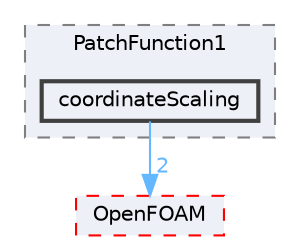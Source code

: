 digraph "src/meshTools/PatchFunction1/coordinateScaling"
{
 // LATEX_PDF_SIZE
  bgcolor="transparent";
  edge [fontname=Helvetica,fontsize=10,labelfontname=Helvetica,labelfontsize=10];
  node [fontname=Helvetica,fontsize=10,shape=box,height=0.2,width=0.4];
  compound=true
  subgraph clusterdir_09d50951098ee555b67e42398c5d8325 {
    graph [ bgcolor="#edf0f7", pencolor="grey50", label="PatchFunction1", fontname=Helvetica,fontsize=10 style="filled,dashed", URL="dir_09d50951098ee555b67e42398c5d8325.html",tooltip=""]
  dir_56198a8b5f02f9eb6f0bf7317ef38079 [label="coordinateScaling", fillcolor="#edf0f7", color="grey25", style="filled,bold", URL="dir_56198a8b5f02f9eb6f0bf7317ef38079.html",tooltip=""];
  }
  dir_c5473ff19b20e6ec4dfe5c310b3778a8 [label="OpenFOAM", fillcolor="#edf0f7", color="red", style="filled,dashed", URL="dir_c5473ff19b20e6ec4dfe5c310b3778a8.html",tooltip=""];
  dir_56198a8b5f02f9eb6f0bf7317ef38079->dir_c5473ff19b20e6ec4dfe5c310b3778a8 [headlabel="2", labeldistance=1.5 headhref="dir_000685_002695.html" href="dir_000685_002695.html" color="steelblue1" fontcolor="steelblue1"];
}
